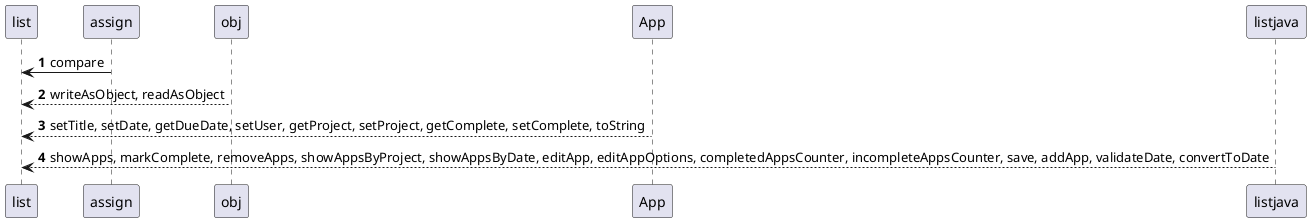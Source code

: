 @startuml
'https://plantuml.com/sequence-diagram

autonumber

list <- assign: compare
list <-- obj: writeAsObject, readAsObject
list <-- App: setTitle, setDate, getDueDate, setUser, getProject, setProject, getComplete, setComplete, toString
list <-- listjava: showApps, markComplete, removeApps, showAppsByProject, showAppsByDate, editApp, editAppOptions, completedAppsCounter, incompleteAppsCounter, save, addApp, validateDate, convertToDate

@enduml